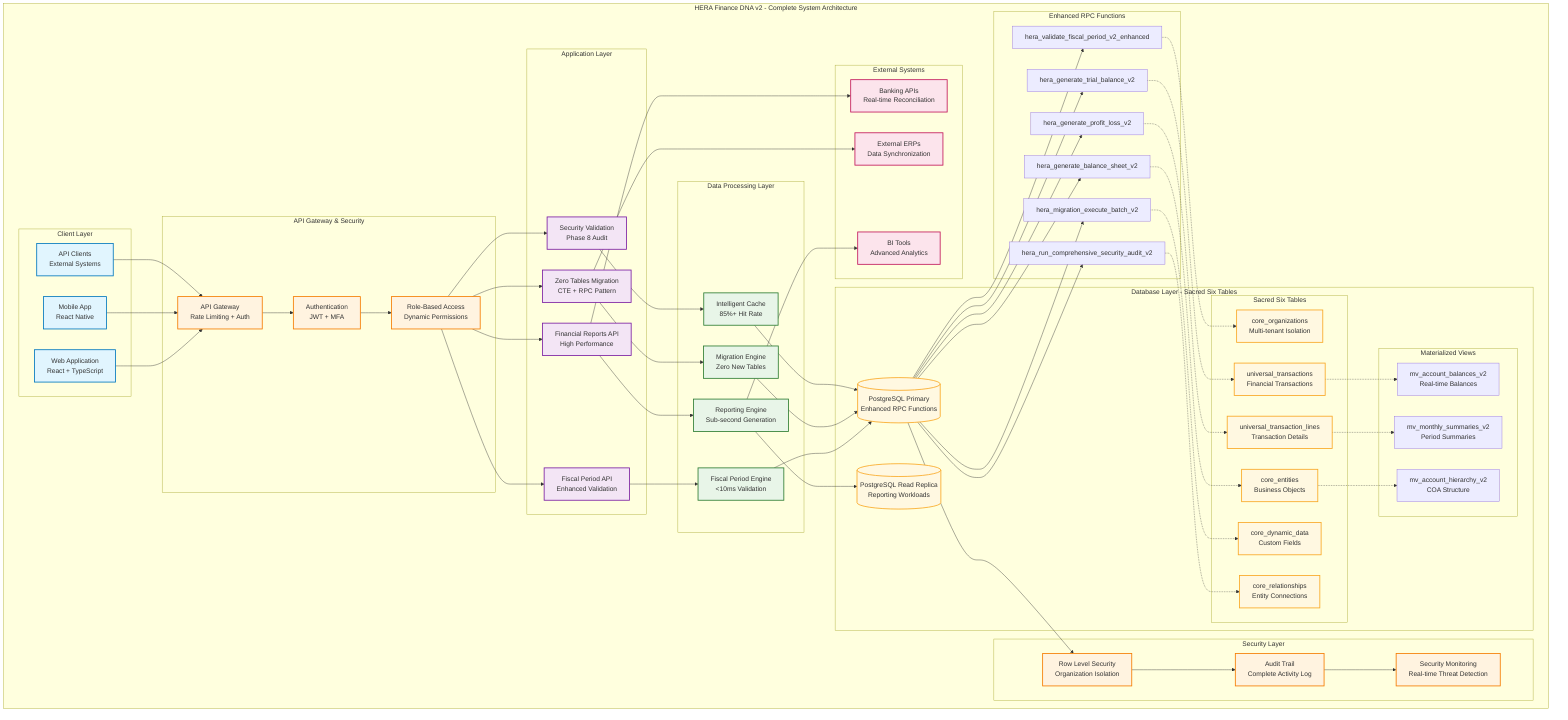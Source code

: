 graph TB
    subgraph "HERA Finance DNA v2 - Complete System Architecture"
        subgraph "Client Layer"
            WEB[Web Application<br/>React + TypeScript]
            MOBILE[Mobile App<br/>React Native]
            API_CLIENT[API Clients<br/>External Systems]
        end

        subgraph "API Gateway & Security"
            GATEWAY[API Gateway<br/>Rate Limiting + Auth]
            AUTH[Authentication<br/>JWT + MFA]
            RBAC[Role-Based Access<br/>Dynamic Permissions]
        end

        subgraph "Application Layer"
            FISCAL_API[Fiscal Period API<br/>Enhanced Validation]
            REPORT_API[Financial Reports API<br/>High Performance]
            MIGRATION_API[Zero Tables Migration<br/>CTE + RPC Pattern]
            SECURITY_API[Security Validation<br/>Phase 8 Audit]
        end

        subgraph "Data Processing Layer"
            FISCAL_ENGINE[Fiscal Period Engine<br/><10ms Validation]
            REPORT_ENGINE[Reporting Engine<br/>Sub-second Generation]
            MIGRATION_ENGINE[Migration Engine<br/>Zero New Tables]
            CACHE_LAYER[Intelligent Cache<br/>85%+ Hit Rate]
        end

        subgraph "Database Layer - Sacred Six Tables"
            PG_PRIMARY[(PostgreSQL Primary<br/>Enhanced RPC Functions)]
            PG_READ[(PostgreSQL Read Replica<br/>Reporting Workloads)]
            
            subgraph "Sacred Six Tables"
                CORE_ORG[core_organizations<br/>Multi-tenant Isolation]
                CORE_ENT[core_entities<br/>Business Objects]
                CORE_DYN[core_dynamic_data<br/>Custom Fields]
                CORE_REL[core_relationships<br/>Entity Connections]
                UNIV_TXN[universal_transactions<br/>Financial Transactions]
                UNIV_LINES[universal_transaction_lines<br/>Transaction Details]
            end

            subgraph "Materialized Views"
                MV_BALANCE[mv_account_balances_v2<br/>Real-time Balances]
                MV_SUMMARY[mv_monthly_summaries_v2<br/>Period Summaries]
                MV_HIERARCHY[mv_account_hierarchy_v2<br/>COA Structure]
            end
        end

        subgraph "Enhanced RPC Functions"
            RPC_FISCAL[hera_validate_fiscal_period_v2_enhanced]
            RPC_TRIAL[hera_generate_trial_balance_v2]
            RPC_PL[hera_generate_profit_loss_v2]
            RPC_BS[hera_generate_balance_sheet_v2]
            RPC_MIGRATE[hera_migration_execute_batch_v2]
            RPC_SECURITY[hera_run_comprehensive_security_audit_v2]
        end

        subgraph "Security Layer"
            RLS[Row Level Security<br/>Organization Isolation]
            AUDIT[Audit Trail<br/>Complete Activity Log]
            MONITOR[Security Monitoring<br/>Real-time Threat Detection]
        end

        subgraph "External Systems"
            BANKS[Banking APIs<br/>Real-time Reconciliation]
            ERP[External ERPs<br/>Data Synchronization]
            REPORTING[BI Tools<br/>Advanced Analytics]
        end

        %% Client Connections
        WEB --> GATEWAY
        MOBILE --> GATEWAY
        API_CLIENT --> GATEWAY

        %% Security Flow
        GATEWAY --> AUTH
        AUTH --> RBAC
        RBAC --> FISCAL_API
        RBAC --> REPORT_API
        RBAC --> MIGRATION_API
        RBAC --> SECURITY_API

        %% API to Engine Connections
        FISCAL_API --> FISCAL_ENGINE
        REPORT_API --> REPORT_ENGINE
        MIGRATION_API --> MIGRATION_ENGINE
        SECURITY_API --> CACHE_LAYER

        %% Engine to Database Connections
        FISCAL_ENGINE --> PG_PRIMARY
        REPORT_ENGINE --> PG_READ
        MIGRATION_ENGINE --> PG_PRIMARY
        CACHE_LAYER --> PG_PRIMARY

        %% RPC Function Connections
        PG_PRIMARY --> RPC_FISCAL
        PG_PRIMARY --> RPC_TRIAL
        PG_PRIMARY --> RPC_PL
        PG_PRIMARY --> RPC_BS
        PG_PRIMARY --> RPC_MIGRATE
        PG_PRIMARY --> RPC_SECURITY

        %% Database Internal Connections
        RPC_FISCAL -.-> CORE_ORG
        RPC_TRIAL -.-> UNIV_TXN
        RPC_PL -.-> UNIV_LINES
        RPC_BS -.-> CORE_ENT
        RPC_MIGRATE -.-> CORE_DYN
        RPC_SECURITY -.-> CORE_REL

        %% Materialized Views
        UNIV_TXN -.-> MV_BALANCE
        UNIV_LINES -.-> MV_SUMMARY
        CORE_ENT -.-> MV_HIERARCHY

        %% Security Connections
        PG_PRIMARY --> RLS
        RLS --> AUDIT
        AUDIT --> MONITOR

        %% External Integrations
        REPORT_API --> BANKS
        MIGRATION_API --> ERP
        REPORT_ENGINE --> REPORTING

    end

    %% Styling
    classDef clientLayer fill:#e1f5fe,stroke:#0277bd,stroke-width:2px
    classDef securityLayer fill:#fff3e0,stroke:#f57c00,stroke-width:2px
    classDef apiLayer fill:#f3e5f5,stroke:#7b1fa2,stroke-width:2px
    classDef dataLayer fill:#e8f5e8,stroke:#2e7d32,stroke-width:2px
    classDef dbLayer fill:#fff8e1,stroke:#f9a825,stroke-width:2px
    classDef externalLayer fill:#fce4ec,stroke:#c2185b,stroke-width:2px

    class WEB,MOBILE,API_CLIENT clientLayer
    class GATEWAY,AUTH,RBAC,RLS,AUDIT,MONITOR securityLayer
    class FISCAL_API,REPORT_API,MIGRATION_API,SECURITY_API apiLayer
    class FISCAL_ENGINE,REPORT_ENGINE,MIGRATION_ENGINE,CACHE_LAYER dataLayer
    class PG_PRIMARY,PG_READ,CORE_ORG,CORE_ENT,CORE_DYN,CORE_REL,UNIV_TXN,UNIV_LINES dbLayer
    class BANKS,ERP,REPORTING externalLayer